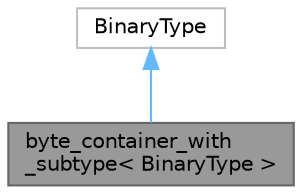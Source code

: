 digraph "byte_container_with_subtype&lt; BinaryType &gt;"
{
 // LATEX_PDF_SIZE
  bgcolor="transparent";
  edge [fontname=Helvetica,fontsize=10,labelfontname=Helvetica,labelfontsize=10];
  node [fontname=Helvetica,fontsize=10,shape=box,height=0.2,width=0.4];
  Node1 [id="Node000001",label="byte_container_with\l_subtype\< BinaryType \>",height=0.2,width=0.4,color="gray40", fillcolor="grey60", style="filled", fontcolor="black",tooltip="an internal type for a backed binary type"];
  Node2 -> Node1 [id="edge2_Node000001_Node000002",dir="back",color="steelblue1",style="solid",tooltip=" "];
  Node2 [id="Node000002",label="BinaryType",height=0.2,width=0.4,color="grey75", fillcolor="white", style="filled",tooltip=" "];
}
